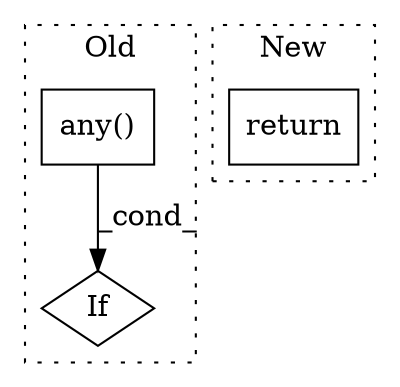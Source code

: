 digraph G {
subgraph cluster0 {
1 [label="any()" a="75" s="7341,7349" l="7,1" shape="box"];
3 [label="If" a="96" s="7338" l="3" shape="diamond"];
label = "Old";
style="dotted";
}
subgraph cluster1 {
2 [label="return" a="93" s="8243" l="7" shape="box"];
label = "New";
style="dotted";
}
1 -> 3 [label="_cond_"];
}